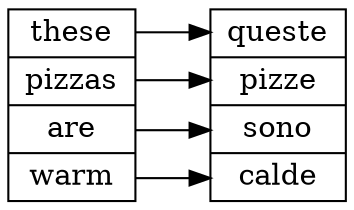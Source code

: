 digraph {
  rankdir=LR ;
  node [shape = record] ;
   
  struct0[label = "<n0> these | <n1> pizzas | <n2> are | <n3> warm"] ;
  struct0:n0:e -> struct1:n0:w ;
  struct0:n1:e -> struct1:n1:w ;
  struct0:n2:e -> struct1:n2:w ;
  struct0:n3:e -> struct1:n3:w ;
  struct1[label = "<n0> queste | <n1> pizze | <n2> sono | <n3> calde"] ;
}